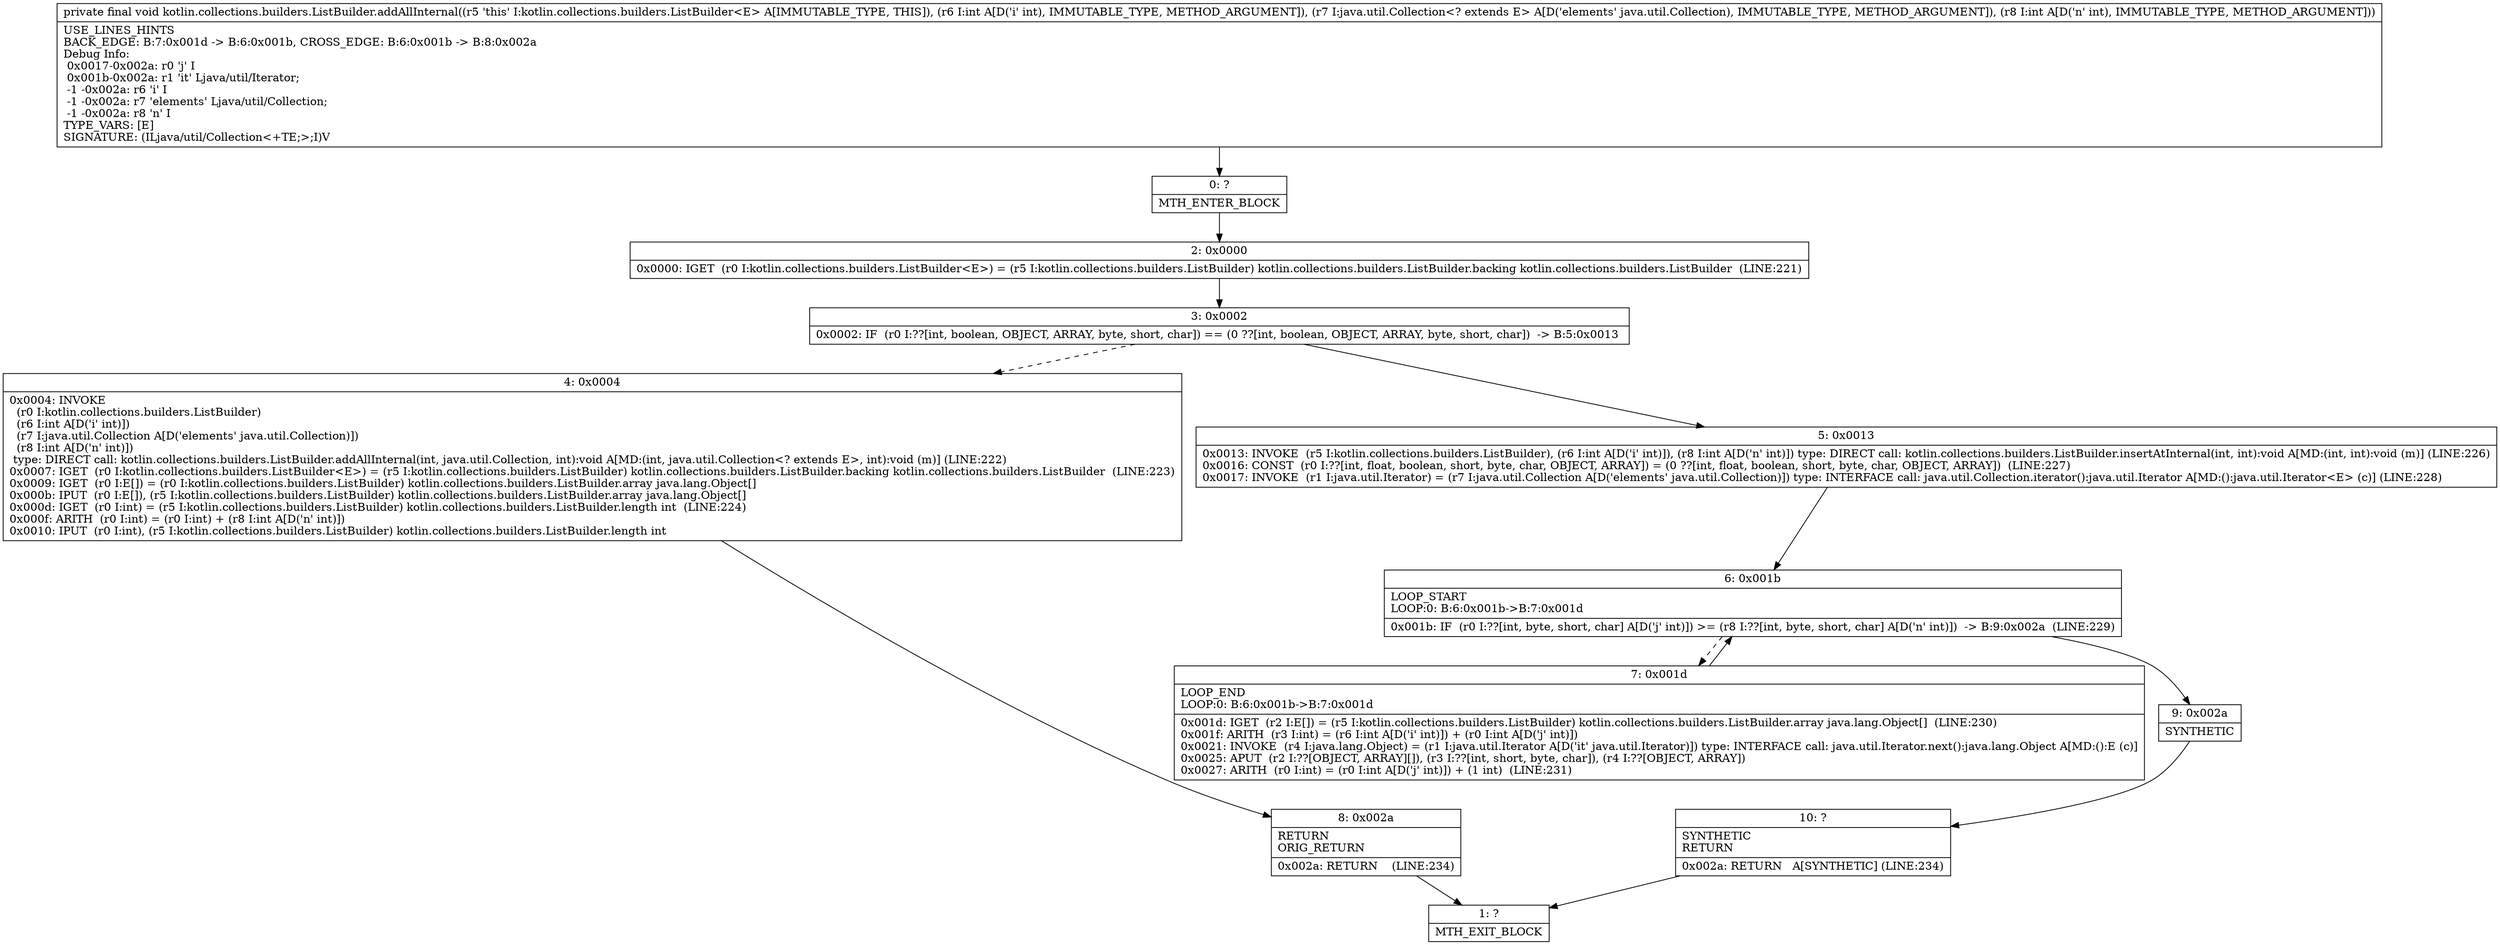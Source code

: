 digraph "CFG forkotlin.collections.builders.ListBuilder.addAllInternal(ILjava\/util\/Collection;I)V" {
Node_0 [shape=record,label="{0\:\ ?|MTH_ENTER_BLOCK\l}"];
Node_2 [shape=record,label="{2\:\ 0x0000|0x0000: IGET  (r0 I:kotlin.collections.builders.ListBuilder\<E\>) = (r5 I:kotlin.collections.builders.ListBuilder) kotlin.collections.builders.ListBuilder.backing kotlin.collections.builders.ListBuilder  (LINE:221)\l}"];
Node_3 [shape=record,label="{3\:\ 0x0002|0x0002: IF  (r0 I:??[int, boolean, OBJECT, ARRAY, byte, short, char]) == (0 ??[int, boolean, OBJECT, ARRAY, byte, short, char])  \-\> B:5:0x0013 \l}"];
Node_4 [shape=record,label="{4\:\ 0x0004|0x0004: INVOKE  \l  (r0 I:kotlin.collections.builders.ListBuilder)\l  (r6 I:int A[D('i' int)])\l  (r7 I:java.util.Collection A[D('elements' java.util.Collection)])\l  (r8 I:int A[D('n' int)])\l type: DIRECT call: kotlin.collections.builders.ListBuilder.addAllInternal(int, java.util.Collection, int):void A[MD:(int, java.util.Collection\<? extends E\>, int):void (m)] (LINE:222)\l0x0007: IGET  (r0 I:kotlin.collections.builders.ListBuilder\<E\>) = (r5 I:kotlin.collections.builders.ListBuilder) kotlin.collections.builders.ListBuilder.backing kotlin.collections.builders.ListBuilder  (LINE:223)\l0x0009: IGET  (r0 I:E[]) = (r0 I:kotlin.collections.builders.ListBuilder) kotlin.collections.builders.ListBuilder.array java.lang.Object[] \l0x000b: IPUT  (r0 I:E[]), (r5 I:kotlin.collections.builders.ListBuilder) kotlin.collections.builders.ListBuilder.array java.lang.Object[] \l0x000d: IGET  (r0 I:int) = (r5 I:kotlin.collections.builders.ListBuilder) kotlin.collections.builders.ListBuilder.length int  (LINE:224)\l0x000f: ARITH  (r0 I:int) = (r0 I:int) + (r8 I:int A[D('n' int)]) \l0x0010: IPUT  (r0 I:int), (r5 I:kotlin.collections.builders.ListBuilder) kotlin.collections.builders.ListBuilder.length int \l}"];
Node_8 [shape=record,label="{8\:\ 0x002a|RETURN\lORIG_RETURN\l|0x002a: RETURN    (LINE:234)\l}"];
Node_1 [shape=record,label="{1\:\ ?|MTH_EXIT_BLOCK\l}"];
Node_5 [shape=record,label="{5\:\ 0x0013|0x0013: INVOKE  (r5 I:kotlin.collections.builders.ListBuilder), (r6 I:int A[D('i' int)]), (r8 I:int A[D('n' int)]) type: DIRECT call: kotlin.collections.builders.ListBuilder.insertAtInternal(int, int):void A[MD:(int, int):void (m)] (LINE:226)\l0x0016: CONST  (r0 I:??[int, float, boolean, short, byte, char, OBJECT, ARRAY]) = (0 ??[int, float, boolean, short, byte, char, OBJECT, ARRAY])  (LINE:227)\l0x0017: INVOKE  (r1 I:java.util.Iterator) = (r7 I:java.util.Collection A[D('elements' java.util.Collection)]) type: INTERFACE call: java.util.Collection.iterator():java.util.Iterator A[MD:():java.util.Iterator\<E\> (c)] (LINE:228)\l}"];
Node_6 [shape=record,label="{6\:\ 0x001b|LOOP_START\lLOOP:0: B:6:0x001b\-\>B:7:0x001d\l|0x001b: IF  (r0 I:??[int, byte, short, char] A[D('j' int)]) \>= (r8 I:??[int, byte, short, char] A[D('n' int)])  \-\> B:9:0x002a  (LINE:229)\l}"];
Node_7 [shape=record,label="{7\:\ 0x001d|LOOP_END\lLOOP:0: B:6:0x001b\-\>B:7:0x001d\l|0x001d: IGET  (r2 I:E[]) = (r5 I:kotlin.collections.builders.ListBuilder) kotlin.collections.builders.ListBuilder.array java.lang.Object[]  (LINE:230)\l0x001f: ARITH  (r3 I:int) = (r6 I:int A[D('i' int)]) + (r0 I:int A[D('j' int)]) \l0x0021: INVOKE  (r4 I:java.lang.Object) = (r1 I:java.util.Iterator A[D('it' java.util.Iterator)]) type: INTERFACE call: java.util.Iterator.next():java.lang.Object A[MD:():E (c)]\l0x0025: APUT  (r2 I:??[OBJECT, ARRAY][]), (r3 I:??[int, short, byte, char]), (r4 I:??[OBJECT, ARRAY]) \l0x0027: ARITH  (r0 I:int) = (r0 I:int A[D('j' int)]) + (1 int)  (LINE:231)\l}"];
Node_9 [shape=record,label="{9\:\ 0x002a|SYNTHETIC\l}"];
Node_10 [shape=record,label="{10\:\ ?|SYNTHETIC\lRETURN\l|0x002a: RETURN   A[SYNTHETIC] (LINE:234)\l}"];
MethodNode[shape=record,label="{private final void kotlin.collections.builders.ListBuilder.addAllInternal((r5 'this' I:kotlin.collections.builders.ListBuilder\<E\> A[IMMUTABLE_TYPE, THIS]), (r6 I:int A[D('i' int), IMMUTABLE_TYPE, METHOD_ARGUMENT]), (r7 I:java.util.Collection\<? extends E\> A[D('elements' java.util.Collection), IMMUTABLE_TYPE, METHOD_ARGUMENT]), (r8 I:int A[D('n' int), IMMUTABLE_TYPE, METHOD_ARGUMENT]))  | USE_LINES_HINTS\lBACK_EDGE: B:7:0x001d \-\> B:6:0x001b, CROSS_EDGE: B:6:0x001b \-\> B:8:0x002a\lDebug Info:\l  0x0017\-0x002a: r0 'j' I\l  0x001b\-0x002a: r1 'it' Ljava\/util\/Iterator;\l  \-1 \-0x002a: r6 'i' I\l  \-1 \-0x002a: r7 'elements' Ljava\/util\/Collection;\l  \-1 \-0x002a: r8 'n' I\lTYPE_VARS: [E]\lSIGNATURE: (ILjava\/util\/Collection\<+TE;\>;I)V\l}"];
MethodNode -> Node_0;Node_0 -> Node_2;
Node_2 -> Node_3;
Node_3 -> Node_4[style=dashed];
Node_3 -> Node_5;
Node_4 -> Node_8;
Node_8 -> Node_1;
Node_5 -> Node_6;
Node_6 -> Node_7[style=dashed];
Node_6 -> Node_9;
Node_7 -> Node_6;
Node_9 -> Node_10;
Node_10 -> Node_1;
}

